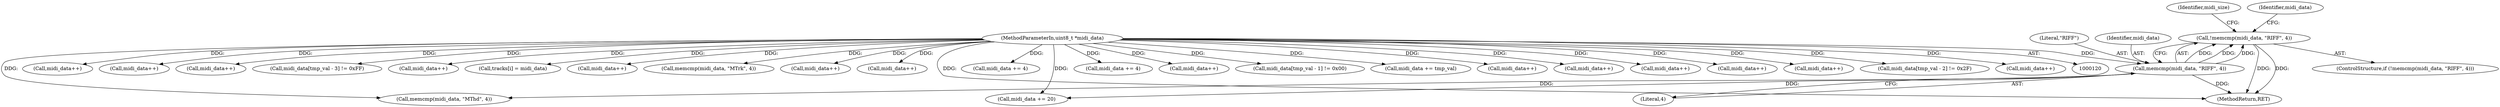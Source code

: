 digraph "0_wildmidi_660b513d99bced8783a4a5984ac2f742c74ebbdd_1@API" {
"1000191" [label="(Call,!memcmp(midi_data, \"RIFF\", 4))"];
"1000192" [label="(Call,memcmp(midi_data, \"RIFF\", 4))"];
"1000121" [label="(MethodParameterIn,uint8_t *midi_data)"];
"1000217" [label="(Call,memcmp(midi_data, \"MThd\", 4))"];
"1000240" [label="(Call,midi_data++)"];
"1000501" [label="(Call,midi_data++)"];
"1000288" [label="(Call,midi_data++)"];
"1000191" [label="(Call,!memcmp(midi_data, \"RIFF\", 4))"];
"1000532" [label="(Call,midi_data[tmp_val - 3] != 0xFF)"];
"1000481" [label="(Call,midi_data++)"];
"1000562" [label="(Call,tracks[i] = midi_data)"];
"1000194" [label="(Literal,\"RIFF\")"];
"1000199" [label="(Identifier,midi_size)"];
"1000247" [label="(Call,midi_data++)"];
"1000192" [label="(Call,memcmp(midi_data, \"RIFF\", 4))"];
"1000458" [label="(Call,memcmp(midi_data, \"MTrk\", 4))"];
"1000367" [label="(Call,midi_data++)"];
"1000254" [label="(Call,midi_data++)"];
"1001533" [label="(MethodReturn,RET)"];
"1000471" [label="(Call,midi_data += 4)"];
"1000210" [label="(Call,midi_data += 20)"];
"1000230" [label="(Call,midi_data += 4)"];
"1000282" [label="(Call,midi_data++)"];
"1000121" [label="(MethodParameterIn,uint8_t *midi_data)"];
"1000547" [label="(Call,midi_data[tmp_val - 1] != 0x00)"];
"1000572" [label="(Call,midi_data += tmp_val)"];
"1000260" [label="(Call,midi_data++)"];
"1000190" [label="(ControlStructure,if (!memcmp(midi_data, \"RIFF\", 4)))"];
"1000195" [label="(Literal,4)"];
"1000313" [label="(Call,midi_data++)"];
"1000218" [label="(Identifier,midi_data)"];
"1000488" [label="(Call,midi_data++)"];
"1000193" [label="(Identifier,midi_data)"];
"1000319" [label="(Call,midi_data++)"];
"1000495" [label="(Call,midi_data++)"];
"1000540" [label="(Call,midi_data[tmp_val - 2] != 0x2F)"];
"1000361" [label="(Call,midi_data++)"];
"1000191" -> "1000190"  [label="AST: "];
"1000191" -> "1000192"  [label="CFG: "];
"1000192" -> "1000191"  [label="AST: "];
"1000199" -> "1000191"  [label="CFG: "];
"1000218" -> "1000191"  [label="CFG: "];
"1000191" -> "1001533"  [label="DDG: "];
"1000191" -> "1001533"  [label="DDG: "];
"1000192" -> "1000191"  [label="DDG: "];
"1000192" -> "1000191"  [label="DDG: "];
"1000192" -> "1000191"  [label="DDG: "];
"1000192" -> "1000195"  [label="CFG: "];
"1000193" -> "1000192"  [label="AST: "];
"1000194" -> "1000192"  [label="AST: "];
"1000195" -> "1000192"  [label="AST: "];
"1000192" -> "1001533"  [label="DDG: "];
"1000121" -> "1000192"  [label="DDG: "];
"1000192" -> "1000210"  [label="DDG: "];
"1000192" -> "1000217"  [label="DDG: "];
"1000121" -> "1000120"  [label="AST: "];
"1000121" -> "1001533"  [label="DDG: "];
"1000121" -> "1000210"  [label="DDG: "];
"1000121" -> "1000217"  [label="DDG: "];
"1000121" -> "1000230"  [label="DDG: "];
"1000121" -> "1000240"  [label="DDG: "];
"1000121" -> "1000247"  [label="DDG: "];
"1000121" -> "1000254"  [label="DDG: "];
"1000121" -> "1000260"  [label="DDG: "];
"1000121" -> "1000282"  [label="DDG: "];
"1000121" -> "1000288"  [label="DDG: "];
"1000121" -> "1000313"  [label="DDG: "];
"1000121" -> "1000319"  [label="DDG: "];
"1000121" -> "1000361"  [label="DDG: "];
"1000121" -> "1000367"  [label="DDG: "];
"1000121" -> "1000458"  [label="DDG: "];
"1000121" -> "1000471"  [label="DDG: "];
"1000121" -> "1000481"  [label="DDG: "];
"1000121" -> "1000488"  [label="DDG: "];
"1000121" -> "1000495"  [label="DDG: "];
"1000121" -> "1000501"  [label="DDG: "];
"1000121" -> "1000532"  [label="DDG: "];
"1000121" -> "1000540"  [label="DDG: "];
"1000121" -> "1000547"  [label="DDG: "];
"1000121" -> "1000562"  [label="DDG: "];
"1000121" -> "1000572"  [label="DDG: "];
}

